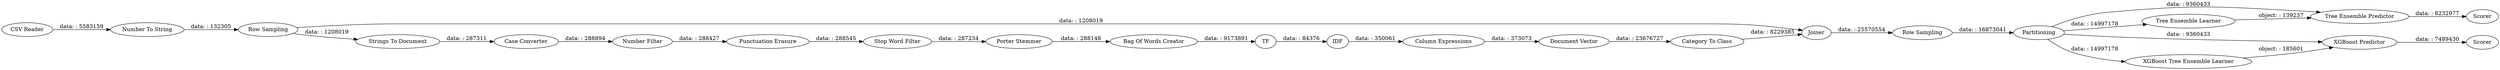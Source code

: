 digraph {
	"2628965784440727439_16" [label=IDF]
	"2628965784440727439_25" [label="Tree Ensemble Predictor"]
	"2628965784440727439_8" [label="Case Converter"]
	"2628965784440727439_21" [label=Joiner]
	"2628965784440727439_11" [label="Stop Word Filter"]
	"2628965784440727439_4" [label="Number To String"]
	"2628965784440727439_10" [label="Punctuation Erasure"]
	"2628965784440727439_14" [label="Bag Of Words Creator"]
	"2628965784440727439_18" [label="Document Vector"]
	"2628965784440727439_9" [label="Number Filter"]
	"2628965784440727439_12" [label="Porter Stemmer"]
	"2628965784440727439_6" [label="Strings To Document"]
	"2628965784440727439_27" [label="XGBoost Tree Ensemble Learner"]
	"2628965784440727439_15" [label=TF]
	"2628965784440727439_19" [label="Category To Class"]
	"2628965784440727439_17" [label="Column Expressions"]
	"2628965784440727439_29" [label=Scorer]
	"2628965784440727439_28" [label="XGBoost Predictor"]
	"2628965784440727439_22" [label="Row Sampling"]
	"2628965784440727439_26" [label=Scorer]
	"2628965784440727439_23" [label=Partitioning]
	"2628965784440727439_24" [label="Tree Ensemble Learner"]
	"2628965784440727439_2" [label="CSV Reader"]
	"2628965784440727439_5" [label="Row Sampling"]
	"2628965784440727439_24" -> "2628965784440727439_25" [label="object: : 139237"]
	"2628965784440727439_8" -> "2628965784440727439_9" [label="data: : 288894"]
	"2628965784440727439_14" -> "2628965784440727439_15" [label="data: : 9173891"]
	"2628965784440727439_21" -> "2628965784440727439_22" [label="data: : 25570554"]
	"2628965784440727439_9" -> "2628965784440727439_10" [label="data: : 288427"]
	"2628965784440727439_15" -> "2628965784440727439_16" [label="data: : 84376"]
	"2628965784440727439_4" -> "2628965784440727439_5" [label="data: : 132305"]
	"2628965784440727439_6" -> "2628965784440727439_8" [label="data: : 287311"]
	"2628965784440727439_22" -> "2628965784440727439_23" [label="data: : 16873041"]
	"2628965784440727439_28" -> "2628965784440727439_29" [label="data: : 7489430"]
	"2628965784440727439_19" -> "2628965784440727439_21" [label="data: : 8229385"]
	"2628965784440727439_23" -> "2628965784440727439_27" [label="data: : 14997178"]
	"2628965784440727439_23" -> "2628965784440727439_25" [label="data: : 9360433"]
	"2628965784440727439_18" -> "2628965784440727439_19" [label="data: : 23676727"]
	"2628965784440727439_11" -> "2628965784440727439_12" [label="data: : 287234"]
	"2628965784440727439_16" -> "2628965784440727439_17" [label="data: : 350061"]
	"2628965784440727439_5" -> "2628965784440727439_21" [label="data: : 1208019"]
	"2628965784440727439_10" -> "2628965784440727439_11" [label="data: : 288545"]
	"2628965784440727439_27" -> "2628965784440727439_28" [label="object: : 185601"]
	"2628965784440727439_25" -> "2628965784440727439_26" [label="data: : 8232977"]
	"2628965784440727439_17" -> "2628965784440727439_18" [label="data: : 373073"]
	"2628965784440727439_2" -> "2628965784440727439_4" [label="data: : 5583159"]
	"2628965784440727439_12" -> "2628965784440727439_14" [label="data: : 288148"]
	"2628965784440727439_5" -> "2628965784440727439_6" [label="data: : 1208019"]
	"2628965784440727439_23" -> "2628965784440727439_24" [label="data: : 14997178"]
	"2628965784440727439_23" -> "2628965784440727439_28" [label="data: : 9360433"]
	rankdir=LR
}
